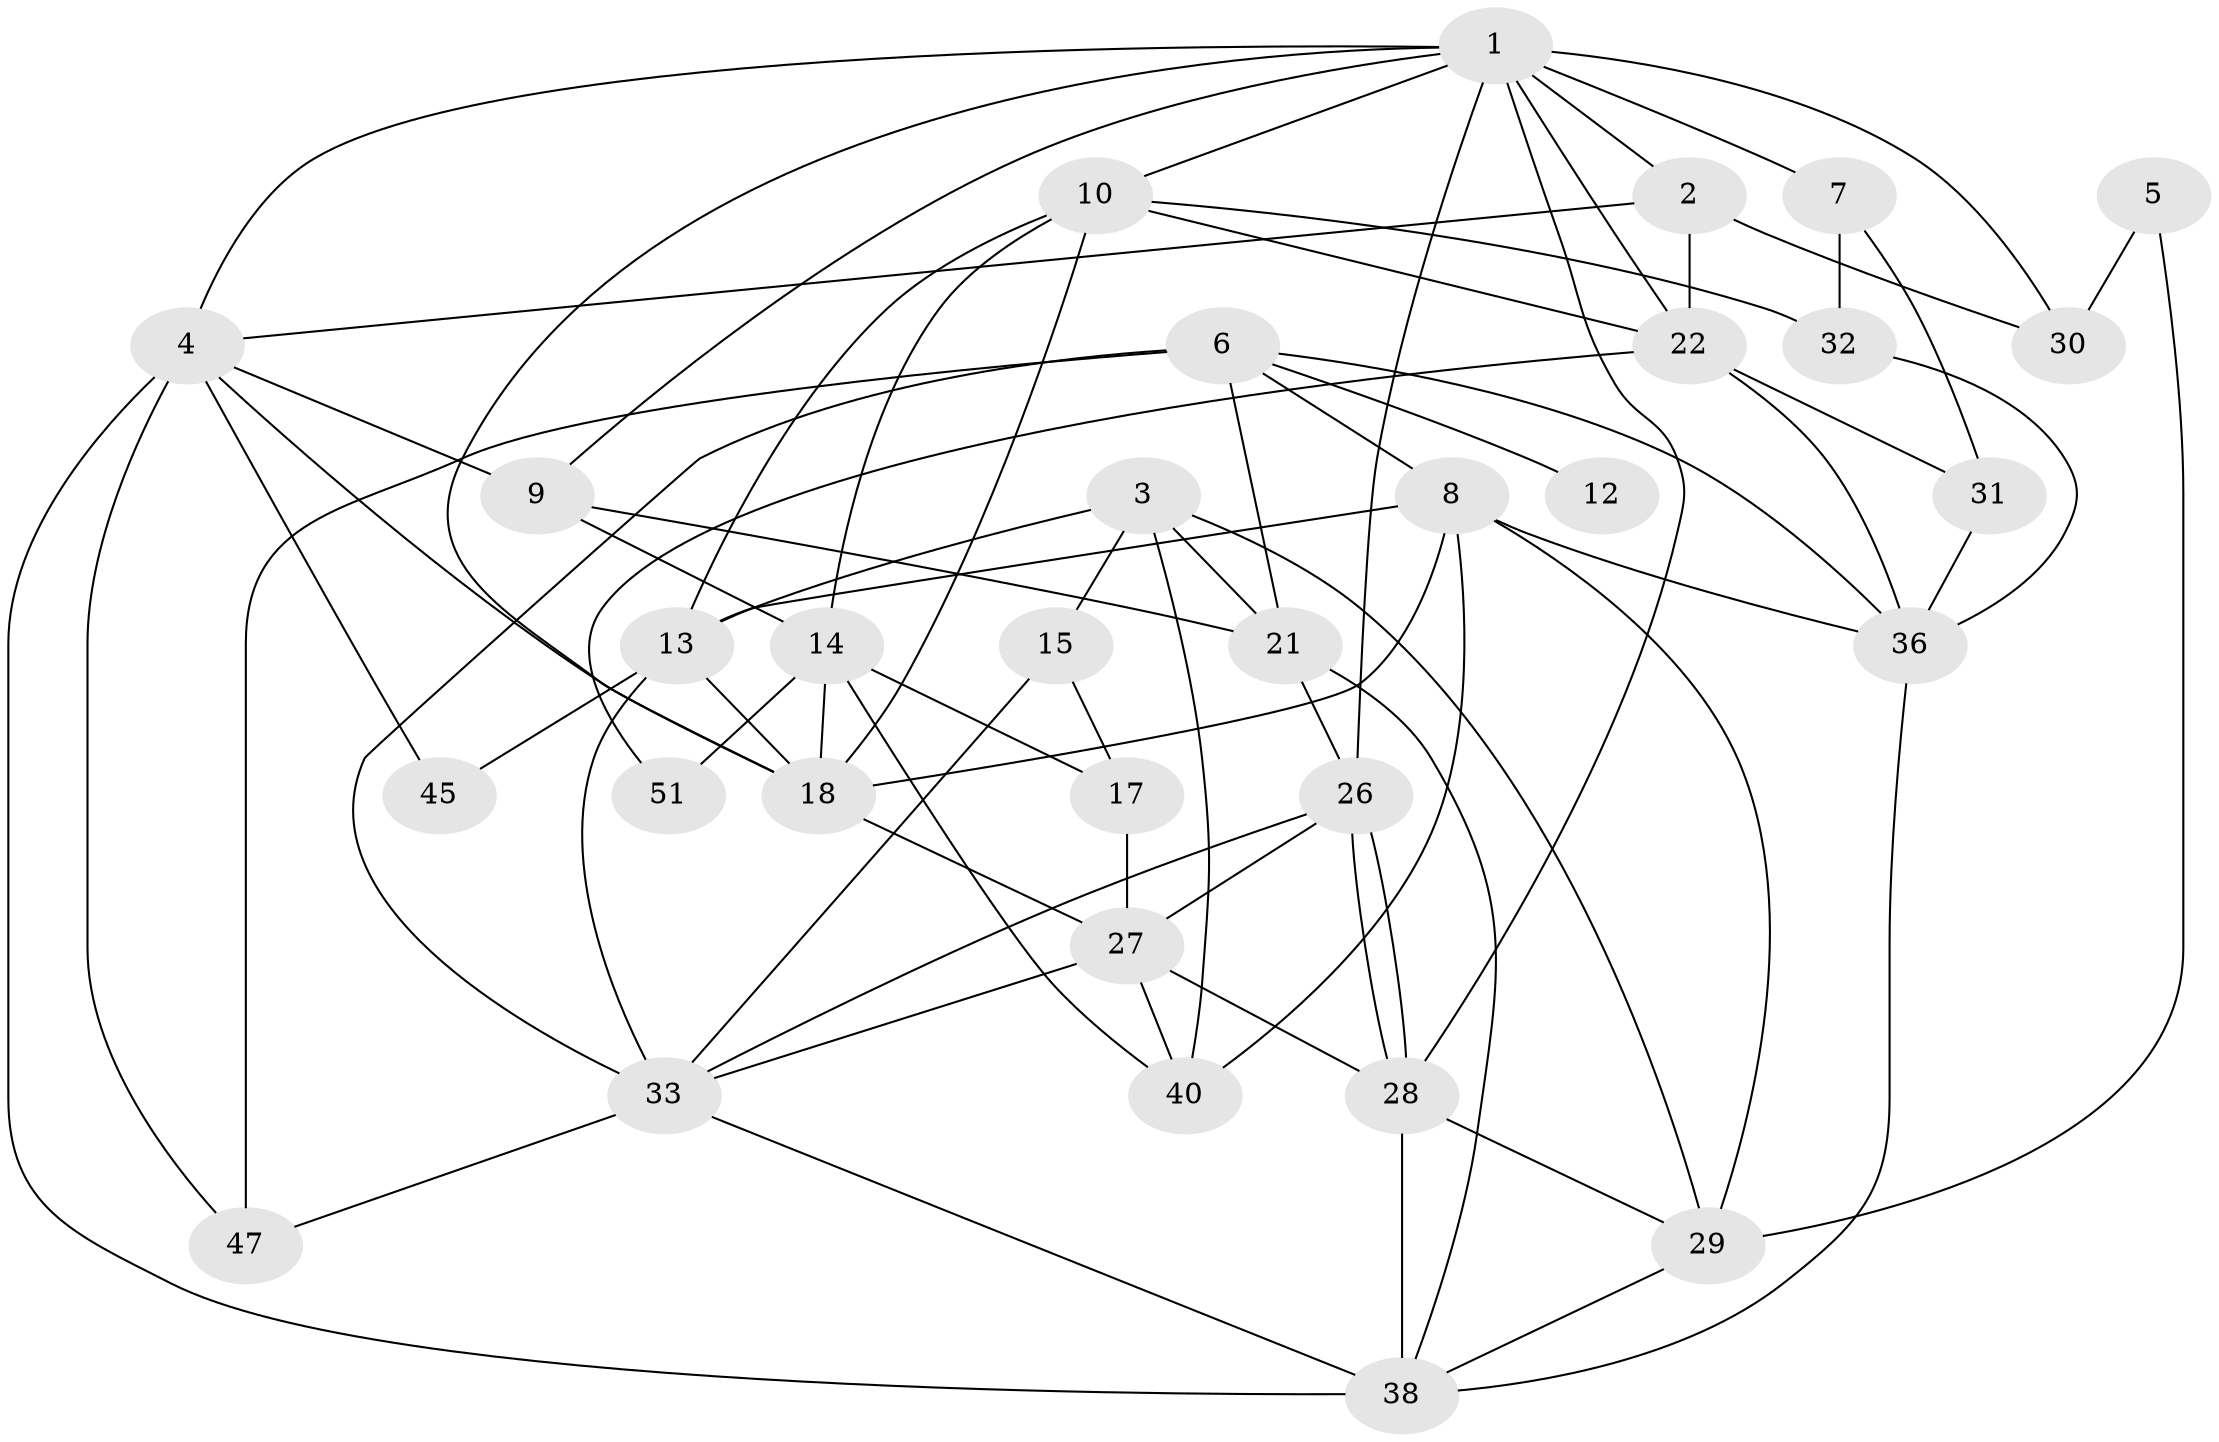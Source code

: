 // Generated by graph-tools (version 1.1) at 2025/24/03/03/25 07:24:02]
// undirected, 32 vertices, 76 edges
graph export_dot {
graph [start="1"]
  node [color=gray90,style=filled];
  1 [super="+11"];
  2;
  3 [super="+23"];
  4 [super="+25"];
  5;
  6 [super="+49"];
  7 [super="+50"];
  8 [super="+16"];
  9 [super="+20"];
  10 [super="+19"];
  12;
  13 [super="+24"];
  14 [super="+34"];
  15;
  17;
  18 [super="+41"];
  21 [super="+43"];
  22 [super="+52"];
  26 [super="+35"];
  27 [super="+48"];
  28 [super="+42"];
  29 [super="+44"];
  30;
  31 [super="+54"];
  32 [super="+39"];
  33 [super="+37"];
  36 [super="+46"];
  38 [super="+53"];
  40;
  45;
  47;
  51;
  1 -- 2;
  1 -- 7 [weight=2];
  1 -- 18;
  1 -- 4;
  1 -- 9;
  1 -- 26;
  1 -- 28;
  1 -- 30;
  1 -- 22;
  1 -- 10;
  2 -- 22;
  2 -- 30;
  2 -- 4;
  3 -- 40;
  3 -- 13;
  3 -- 29;
  3 -- 21;
  3 -- 15;
  4 -- 45;
  4 -- 38 [weight=2];
  4 -- 47;
  4 -- 9;
  4 -- 18;
  5 -- 30;
  5 -- 29;
  6 -- 47;
  6 -- 12 [weight=2];
  6 -- 33 [weight=2];
  6 -- 21;
  6 -- 36;
  6 -- 8;
  7 -- 32 [weight=2];
  7 -- 31;
  8 -- 18 [weight=2];
  8 -- 40;
  8 -- 13;
  8 -- 36;
  8 -- 29;
  9 -- 21;
  9 -- 14;
  10 -- 18;
  10 -- 14;
  10 -- 22;
  10 -- 32;
  10 -- 13;
  13 -- 18;
  13 -- 45;
  13 -- 33;
  14 -- 18;
  14 -- 51;
  14 -- 40;
  14 -- 17;
  15 -- 17;
  15 -- 33;
  17 -- 27;
  18 -- 27;
  21 -- 26;
  21 -- 38;
  22 -- 51;
  22 -- 31 [weight=2];
  22 -- 36;
  26 -- 28;
  26 -- 28;
  26 -- 27;
  26 -- 33;
  27 -- 28 [weight=2];
  27 -- 33;
  27 -- 40;
  28 -- 29;
  28 -- 38 [weight=2];
  29 -- 38;
  31 -- 36;
  32 -- 36;
  33 -- 38;
  33 -- 47;
  36 -- 38;
}
